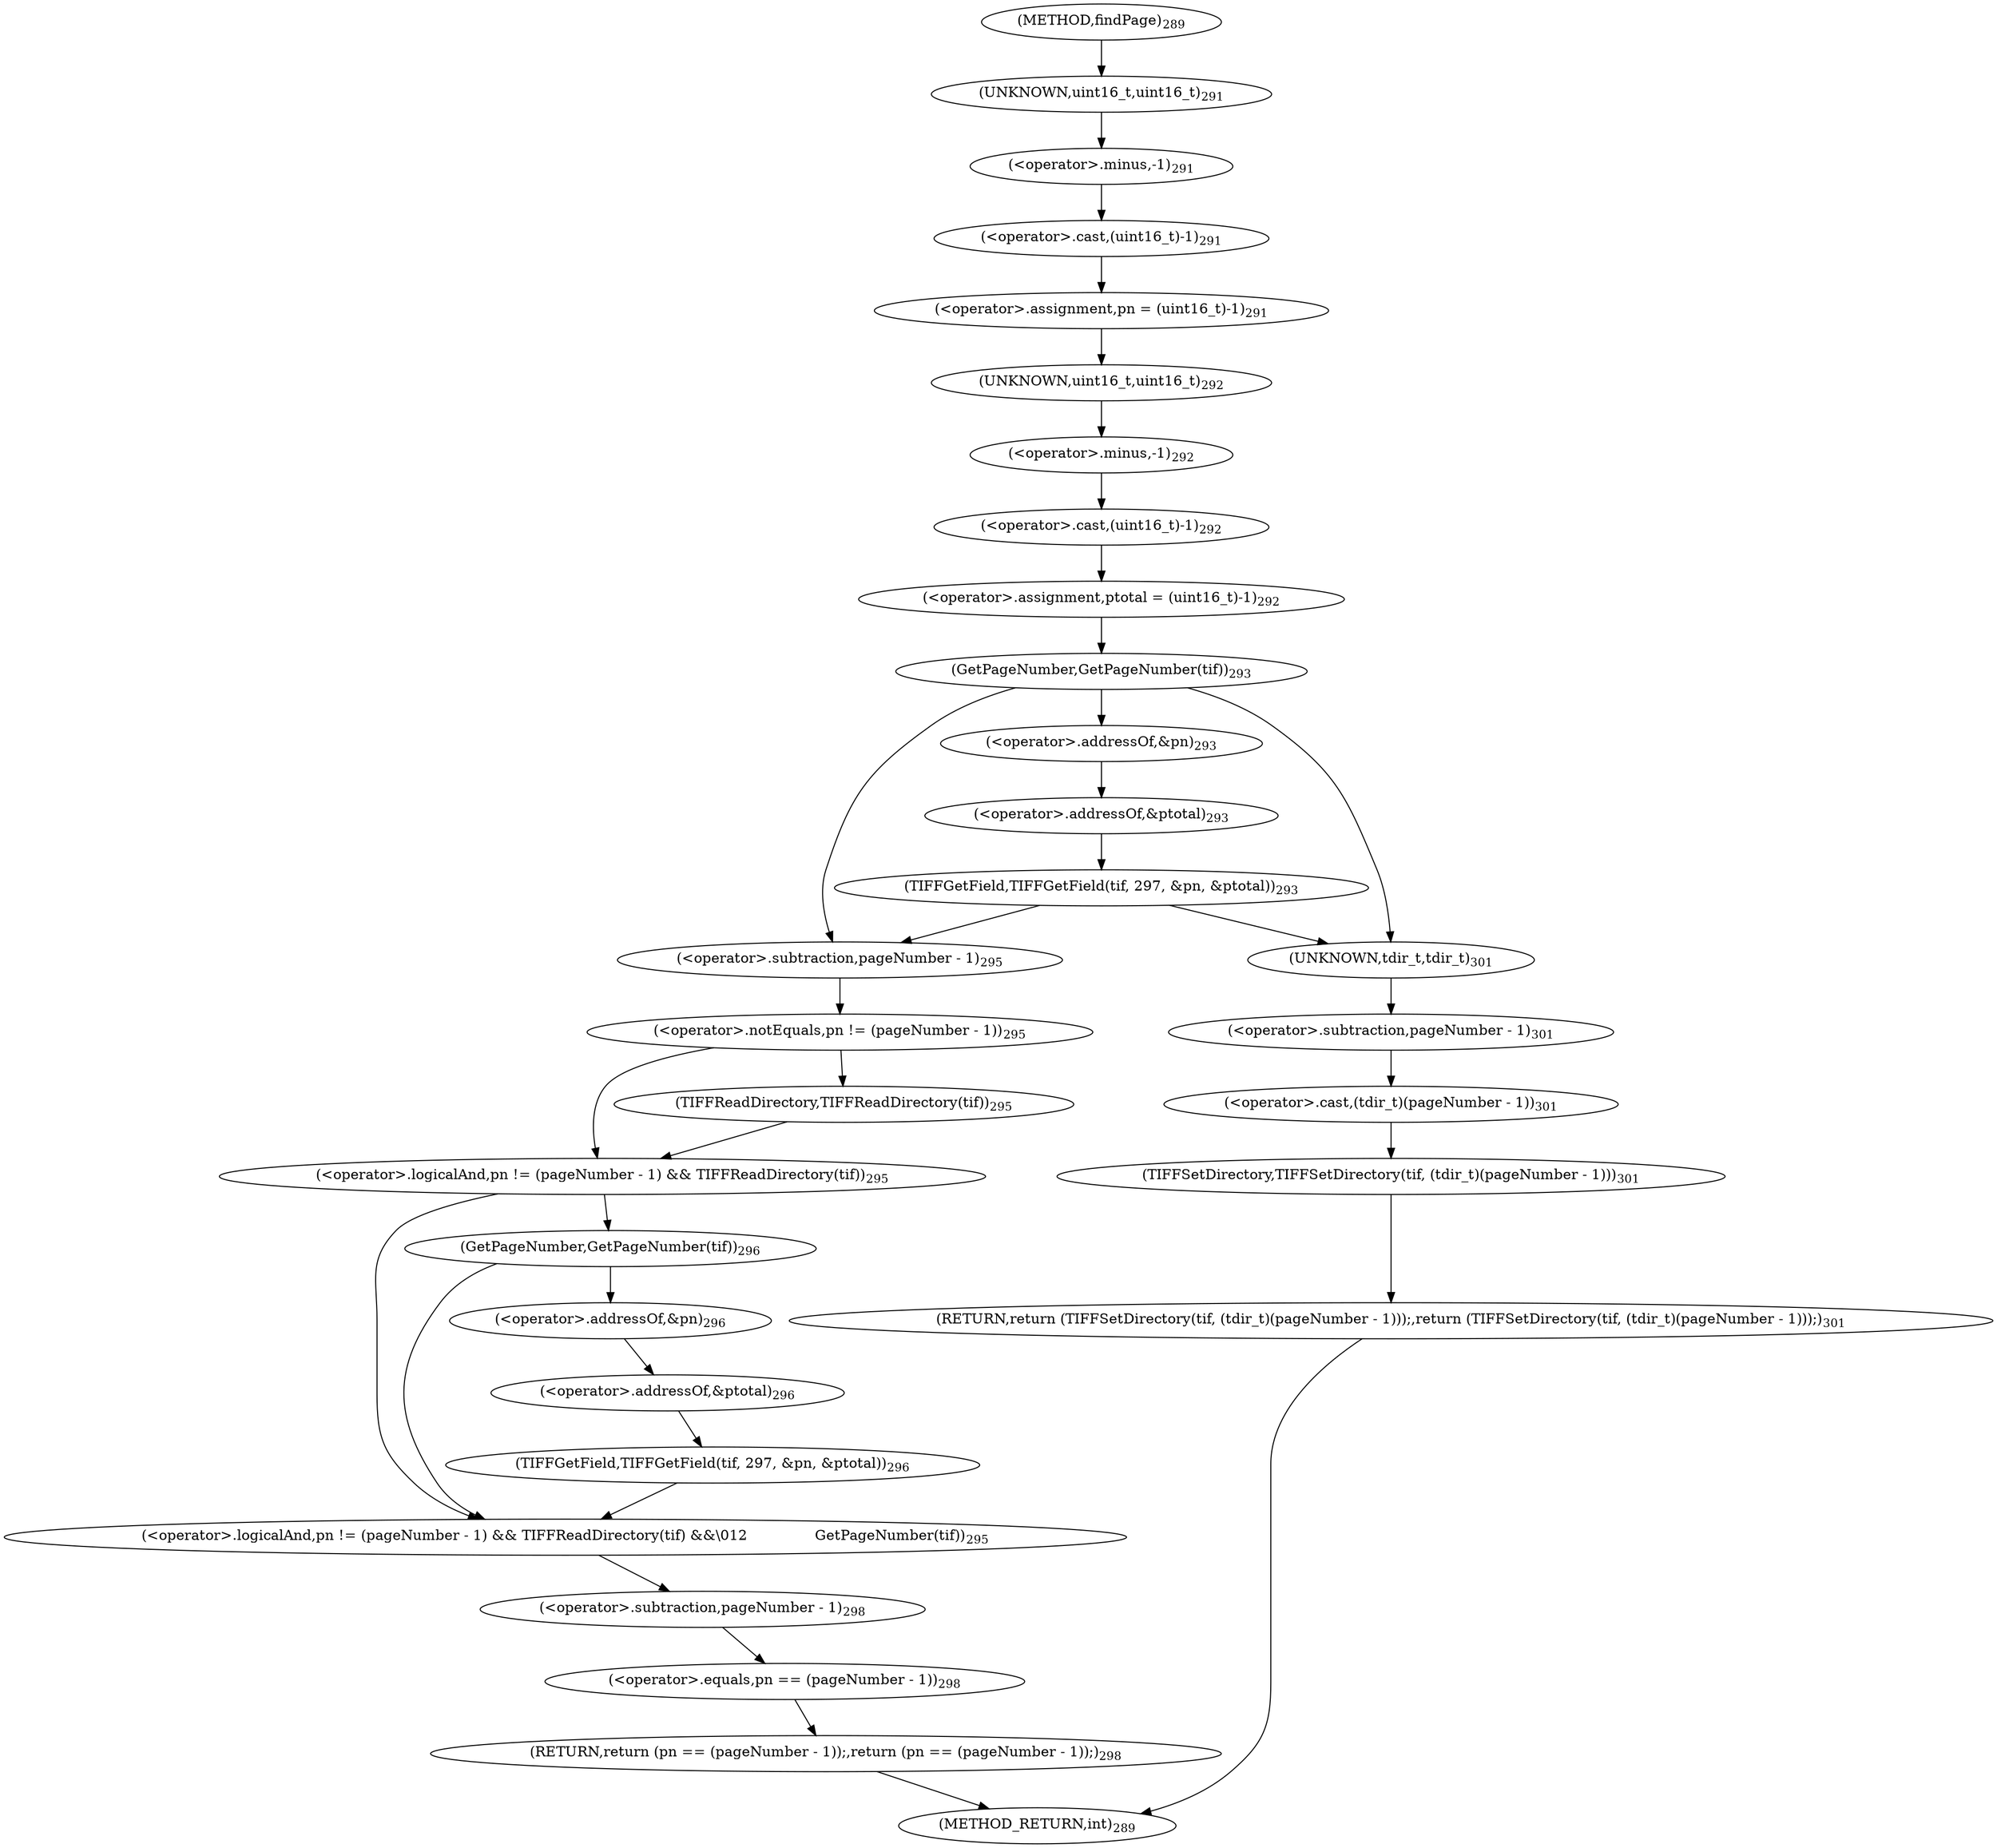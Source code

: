 digraph "findPage" {  
"10117" [label = <(&lt;operator&gt;.assignment,pn = (uint16_t)-1)<SUB>291</SUB>> ]
"10124" [label = <(&lt;operator&gt;.assignment,ptotal = (uint16_t)-1)<SUB>292</SUB>> ]
"10119" [label = <(&lt;operator&gt;.cast,(uint16_t)-1)<SUB>291</SUB>> ]
"10126" [label = <(&lt;operator&gt;.cast,(uint16_t)-1)<SUB>292</SUB>> ]
"10131" [label = <(GetPageNumber,GetPageNumber(tif))<SUB>293</SUB>> ]
"10120" [label = <(UNKNOWN,uint16_t,uint16_t)<SUB>291</SUB>> ]
"10121" [label = <(&lt;operator&gt;.minus,-1)<SUB>291</SUB>> ]
"10127" [label = <(UNKNOWN,uint16_t,uint16_t)<SUB>292</SUB>> ]
"10128" [label = <(&lt;operator&gt;.minus,-1)<SUB>292</SUB>> ]
"10162" [label = <(RETURN,return (pn == (pageNumber - 1));,return (pn == (pageNumber - 1));)<SUB>298</SUB>> ]
"10134" [label = <(TIFFGetField,TIFFGetField(tif, 297, &amp;pn, &amp;ptotal))<SUB>293</SUB>> ]
"10143" [label = <(&lt;operator&gt;.logicalAnd,pn != (pageNumber - 1) &amp;&amp; TIFFReadDirectory(tif) &amp;&amp;\012               GetPageNumber(tif))<SUB>295</SUB>> ]
"10163" [label = <(&lt;operator&gt;.equals,pn == (pageNumber - 1))<SUB>298</SUB>> ]
"10170" [label = <(RETURN,return (TIFFSetDirectory(tif, (tdir_t)(pageNumber - 1)));,return (TIFFSetDirectory(tif, (tdir_t)(pageNumber - 1)));)<SUB>301</SUB>> ]
"10137" [label = <(&lt;operator&gt;.addressOf,&amp;pn)<SUB>293</SUB>> ]
"10139" [label = <(&lt;operator&gt;.addressOf,&amp;ptotal)<SUB>293</SUB>> ]
"10144" [label = <(&lt;operator&gt;.logicalAnd,pn != (pageNumber - 1) &amp;&amp; TIFFReadDirectory(tif))<SUB>295</SUB>> ]
"10152" [label = <(GetPageNumber,GetPageNumber(tif))<SUB>296</SUB>> ]
"10165" [label = <(&lt;operator&gt;.subtraction,pageNumber - 1)<SUB>298</SUB>> ]
"10171" [label = <(TIFFSetDirectory,TIFFSetDirectory(tif, (tdir_t)(pageNumber - 1)))<SUB>301</SUB>> ]
"10145" [label = <(&lt;operator&gt;.notEquals,pn != (pageNumber - 1))<SUB>295</SUB>> ]
"10150" [label = <(TIFFReadDirectory,TIFFReadDirectory(tif))<SUB>295</SUB>> ]
"10173" [label = <(&lt;operator&gt;.cast,(tdir_t)(pageNumber - 1))<SUB>301</SUB>> ]
"10147" [label = <(&lt;operator&gt;.subtraction,pageNumber - 1)<SUB>295</SUB>> ]
"10155" [label = <(TIFFGetField,TIFFGetField(tif, 297, &amp;pn, &amp;ptotal))<SUB>296</SUB>> ]
"10174" [label = <(UNKNOWN,tdir_t,tdir_t)<SUB>301</SUB>> ]
"10175" [label = <(&lt;operator&gt;.subtraction,pageNumber - 1)<SUB>301</SUB>> ]
"10158" [label = <(&lt;operator&gt;.addressOf,&amp;pn)<SUB>296</SUB>> ]
"10160" [label = <(&lt;operator&gt;.addressOf,&amp;ptotal)<SUB>296</SUB>> ]
"10112" [label = <(METHOD,findPage)<SUB>289</SUB>> ]
"10178" [label = <(METHOD_RETURN,int)<SUB>289</SUB>> ]
  "10117" -> "10127" 
  "10124" -> "10131" 
  "10119" -> "10117" 
  "10126" -> "10124" 
  "10131" -> "10147" 
  "10131" -> "10174" 
  "10131" -> "10137" 
  "10120" -> "10121" 
  "10121" -> "10119" 
  "10127" -> "10128" 
  "10128" -> "10126" 
  "10162" -> "10178" 
  "10134" -> "10147" 
  "10134" -> "10174" 
  "10143" -> "10165" 
  "10163" -> "10162" 
  "10170" -> "10178" 
  "10137" -> "10139" 
  "10139" -> "10134" 
  "10144" -> "10143" 
  "10144" -> "10152" 
  "10152" -> "10143" 
  "10152" -> "10158" 
  "10165" -> "10163" 
  "10171" -> "10170" 
  "10145" -> "10144" 
  "10145" -> "10150" 
  "10150" -> "10144" 
  "10173" -> "10171" 
  "10147" -> "10145" 
  "10155" -> "10143" 
  "10174" -> "10175" 
  "10175" -> "10173" 
  "10158" -> "10160" 
  "10160" -> "10155" 
  "10112" -> "10120" 
}
